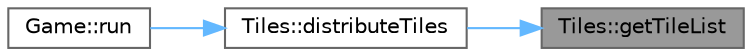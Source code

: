 digraph "Tiles::getTileList"
{
 // LATEX_PDF_SIZE
  bgcolor="transparent";
  edge [fontname=Helvetica,fontsize=10,labelfontname=Helvetica,labelfontsize=10];
  node [fontname=Helvetica,fontsize=10,shape=box,height=0.2,width=0.4];
  rankdir="RL";
  Node1 [id="Node000001",label="Tiles::getTileList",height=0.2,width=0.4,color="gray40", fillcolor="grey60", style="filled", fontcolor="black",tooltip="Obtient la liste des motifs de tuiles."];
  Node1 -> Node2 [id="edge3_Node000001_Node000002",dir="back",color="steelblue1",style="solid",tooltip=" "];
  Node2 [id="Node000002",label="Tiles::distributeTiles",height=0.2,width=0.4,color="grey40", fillcolor="white", style="filled",URL="$class_tiles.html#a480fd7bffe8358400e8ffe19beab60b6",tooltip="Distribue les tuiles aux joueurs."];
  Node2 -> Node3 [id="edge4_Node000002_Node000003",dir="back",color="steelblue1",style="solid",tooltip=" "];
  Node3 [id="Node000003",label="Game::run",height=0.2,width=0.4,color="grey40", fillcolor="white", style="filled",URL="$class_game.html#a1ab78f5ed0d5ea879157357cf2fb2afa",tooltip="Lance le jeu."];
}
